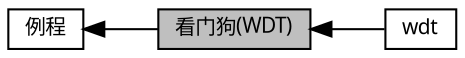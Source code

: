 digraph "看门狗(WDT)"
{
  edge [fontname="黑体",fontsize="10",labelfontname="黑体",labelfontsize="10"];
  node [fontname="黑体",fontsize="10",shape=record];
  rankdir=LR;
  Node0 [label="看门狗(WDT)",height=0.2,width=0.4,color="black", fillcolor="grey75", style="filled", fontcolor="black"];
  Node2 [label="wdt",height=0.2,width=0.4,color="black", fillcolor="white", style="filled",URL="$group__demo__if__wdt.html"];
  Node1 [label="例程",height=0.2,width=0.4,color="black", fillcolor="white", style="filled",URL="$group__mwv__service__demo__device.html",tooltip="提供外设使用例程，例如SPI、I2C，UART "];
  Node1->Node0 [shape=plaintext, dir="back", style="solid"];
  Node0->Node2 [shape=plaintext, dir="back", style="solid"];
}
